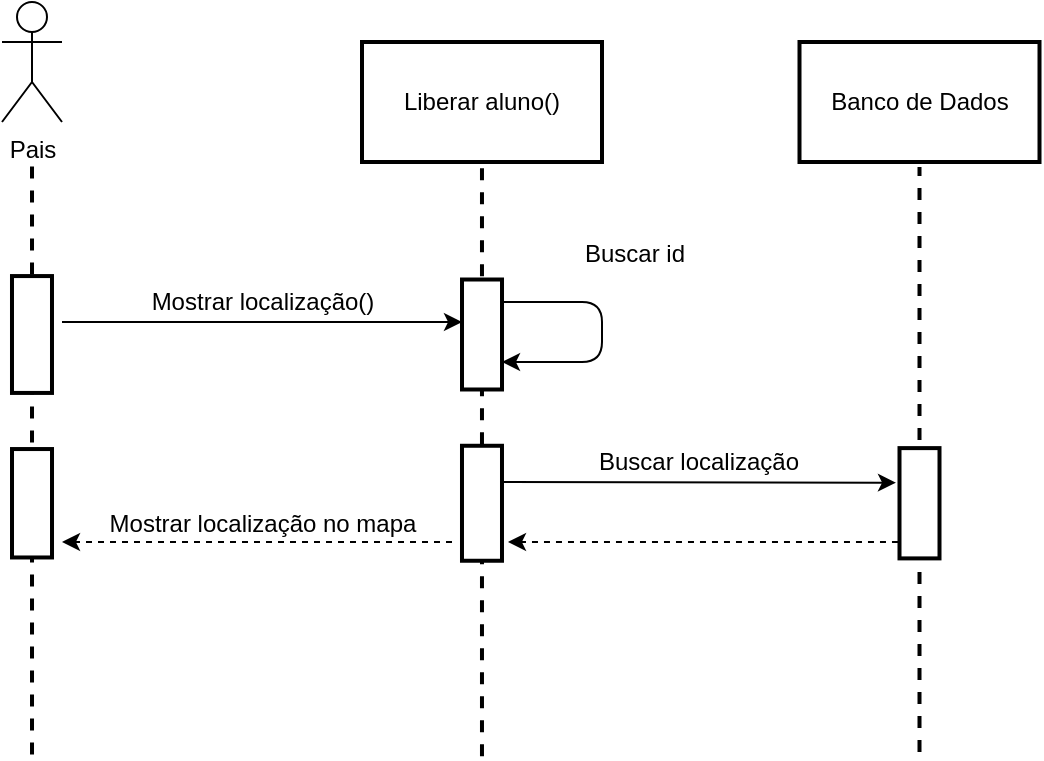 <mxfile version="12.5.6" type="device"><diagram id="C5RBs43oDa-KdzZeNtuy" name="Page-1"><mxGraphModel dx="1184" dy="662" grid="1" gridSize="10" guides="1" tooltips="1" connect="1" arrows="1" fold="1" page="1" pageScale="1" pageWidth="1169" pageHeight="827" background="none" math="0" shadow="0"><root><mxCell id="WIyWlLk6GJQsqaUBKTNV-0"/><mxCell id="WIyWlLk6GJQsqaUBKTNV-1" parent="WIyWlLk6GJQsqaUBKTNV-0"/><mxCell id="uXj5kxqafkHv1mB6yQvV-0" value="Pais" style="shape=umlActor;verticalLabelPosition=bottom;labelBackgroundColor=#ffffff;verticalAlign=top;html=1;outlineConnect=0;" parent="WIyWlLk6GJQsqaUBKTNV-1" vertex="1"><mxGeometry x="40" y="40" width="30" height="60" as="geometry"/></mxCell><mxCell id="uXj5kxqafkHv1mB6yQvV-7" value="" style="line;strokeWidth=2;html=1;perimeter=backbonePerimeter;points=[];outlineConnect=0;dashed=1;rotation=-90;" parent="WIyWlLk6GJQsqaUBKTNV-1" vertex="1"><mxGeometry x="132.65" y="264.84" width="294.68" height="10" as="geometry"/></mxCell><mxCell id="uXj5kxqafkHv1mB6yQvV-9" value="" style="rounded=0;whiteSpace=wrap;html=1;strokeWidth=2;rotation=-90;" parent="WIyWlLk6GJQsqaUBKTNV-1" vertex="1"><mxGeometry x="251.25" y="280.63" width="57.49" height="20" as="geometry"/></mxCell><mxCell id="uXj5kxqafkHv1mB6yQvV-11" value="Liberar aluno()" style="rounded=0;whiteSpace=wrap;html=1;strokeWidth=2;" parent="WIyWlLk6GJQsqaUBKTNV-1" vertex="1"><mxGeometry x="220" y="60" width="120" height="60" as="geometry"/></mxCell><mxCell id="uXj5kxqafkHv1mB6yQvV-13" value="" style="line;strokeWidth=2;html=1;perimeter=backbonePerimeter;points=[];outlineConnect=0;dashed=1;rotation=-90;" parent="WIyWlLk6GJQsqaUBKTNV-1" vertex="1"><mxGeometry x="-93.12" y="263.12" width="296.25" height="10" as="geometry"/></mxCell><mxCell id="uXj5kxqafkHv1mB6yQvV-14" value="" style="rounded=0;whiteSpace=wrap;html=1;strokeWidth=2;rotation=-90;" parent="WIyWlLk6GJQsqaUBKTNV-1" vertex="1"><mxGeometry x="25.78" y="196.25" width="58.43" height="20" as="geometry"/></mxCell><mxCell id="uXj5kxqafkHv1mB6yQvV-18" value="" style="endArrow=classic;html=1;" parent="WIyWlLk6GJQsqaUBKTNV-1" edge="1"><mxGeometry width="50" height="50" relative="1" as="geometry"><mxPoint x="70" y="200" as="sourcePoint"/><mxPoint x="270" y="200" as="targetPoint"/></mxGeometry></mxCell><mxCell id="uXj5kxqafkHv1mB6yQvV-19" value="Mostrar localização()" style="text;html=1;align=center;verticalAlign=middle;resizable=0;points=[];labelBackgroundColor=#ffffff;" parent="uXj5kxqafkHv1mB6yQvV-18" vertex="1" connectable="0"><mxGeometry x="0.4" y="-2" relative="1" as="geometry"><mxPoint x="-40" y="-12" as="offset"/></mxGeometry></mxCell><mxCell id="uXj5kxqafkHv1mB6yQvV-20" value="" style="line;strokeWidth=2;html=1;perimeter=backbonePerimeter;points=[];outlineConnect=0;dashed=1;rotation=-90;" parent="WIyWlLk6GJQsqaUBKTNV-1" vertex="1"><mxGeometry x="352.5" y="263.75" width="292.5" height="10" as="geometry"/></mxCell><mxCell id="uXj5kxqafkHv1mB6yQvV-21" value="" style="rounded=0;whiteSpace=wrap;html=1;strokeWidth=2;rotation=-90;" parent="WIyWlLk6GJQsqaUBKTNV-1" vertex="1"><mxGeometry x="471.18" y="280.63" width="55.14" height="20" as="geometry"/></mxCell><mxCell id="uXj5kxqafkHv1mB6yQvV-22" value="Banco de Dados" style="rounded=0;whiteSpace=wrap;html=1;strokeWidth=2;" parent="WIyWlLk6GJQsqaUBKTNV-1" vertex="1"><mxGeometry x="438.75" y="60" width="120" height="60" as="geometry"/></mxCell><mxCell id="uXj5kxqafkHv1mB6yQvV-23" value="" style="endArrow=classic;html=1;entryX=0.914;entryY=-0.15;entryDx=0;entryDy=0;entryPerimeter=0;" parent="WIyWlLk6GJQsqaUBKTNV-1" edge="1"><mxGeometry width="50" height="50" relative="1" as="geometry"><mxPoint x="289.99" y="280" as="sourcePoint"/><mxPoint x="486.99" y="280.33" as="targetPoint"/></mxGeometry></mxCell><mxCell id="uXj5kxqafkHv1mB6yQvV-24" value="Buscar localização" style="text;html=1;align=center;verticalAlign=middle;resizable=0;points=[];labelBackgroundColor=#ffffff;" parent="uXj5kxqafkHv1mB6yQvV-23" vertex="1" connectable="0"><mxGeometry x="0.4" y="-2" relative="1" as="geometry"><mxPoint x="-40" y="-12" as="offset"/></mxGeometry></mxCell><mxCell id="uXj5kxqafkHv1mB6yQvV-25" value="" style="endArrow=classic;html=1;dashed=1;" parent="WIyWlLk6GJQsqaUBKTNV-1" edge="1"><mxGeometry width="50" height="50" relative="1" as="geometry"><mxPoint x="487.99" y="310" as="sourcePoint"/><mxPoint x="292.99" y="310" as="targetPoint"/></mxGeometry></mxCell><mxCell id="g0WJtnFvXcIvdy32x_yS-5" value="" style="rounded=0;whiteSpace=wrap;html=1;strokeWidth=2;rotation=-90;" vertex="1" parent="WIyWlLk6GJQsqaUBKTNV-1"><mxGeometry x="252.51" y="196.25" width="54.99" height="20" as="geometry"/></mxCell><mxCell id="g0WJtnFvXcIvdy32x_yS-7" value="" style="endArrow=classic;html=1;entryX=0.25;entryY=1;entryDx=0;entryDy=0;" edge="1" parent="WIyWlLk6GJQsqaUBKTNV-1" target="g0WJtnFvXcIvdy32x_yS-5"><mxGeometry width="50" height="50" relative="1" as="geometry"><mxPoint x="290" y="190.0" as="sourcePoint"/><mxPoint x="370" y="240" as="targetPoint"/><Array as="points"><mxPoint x="340" y="190"/><mxPoint x="340" y="220"/></Array></mxGeometry></mxCell><mxCell id="g0WJtnFvXcIvdy32x_yS-8" value="Buscar id" style="text;html=1;align=center;verticalAlign=middle;resizable=0;points=[];labelBackgroundColor=#ffffff;" vertex="1" connectable="0" parent="g0WJtnFvXcIvdy32x_yS-7"><mxGeometry x="0.4" y="-2" relative="1" as="geometry"><mxPoint x="26.82" y="-51.97" as="offset"/></mxGeometry></mxCell><mxCell id="g0WJtnFvXcIvdy32x_yS-10" value="" style="endArrow=classic;html=1;dashed=1;" edge="1" parent="WIyWlLk6GJQsqaUBKTNV-1"><mxGeometry width="50" height="50" relative="1" as="geometry"><mxPoint x="265" y="310.0" as="sourcePoint"/><mxPoint x="70" y="310.0" as="targetPoint"/></mxGeometry></mxCell><mxCell id="g0WJtnFvXcIvdy32x_yS-12" value="Mostrar localização no mapa" style="text;html=1;align=center;verticalAlign=middle;resizable=0;points=[];labelBackgroundColor=#ffffff;" vertex="1" connectable="0" parent="g0WJtnFvXcIvdy32x_yS-10"><mxGeometry x="-0.145" y="1" relative="1" as="geometry"><mxPoint x="-11.67" y="-10.37" as="offset"/></mxGeometry></mxCell><mxCell id="g0WJtnFvXcIvdy32x_yS-11" value="" style="rounded=0;whiteSpace=wrap;html=1;strokeWidth=2;rotation=-90;" vertex="1" parent="WIyWlLk6GJQsqaUBKTNV-1"><mxGeometry x="27.9" y="280.63" width="54.21" height="20" as="geometry"/></mxCell></root></mxGraphModel></diagram></mxfile>
